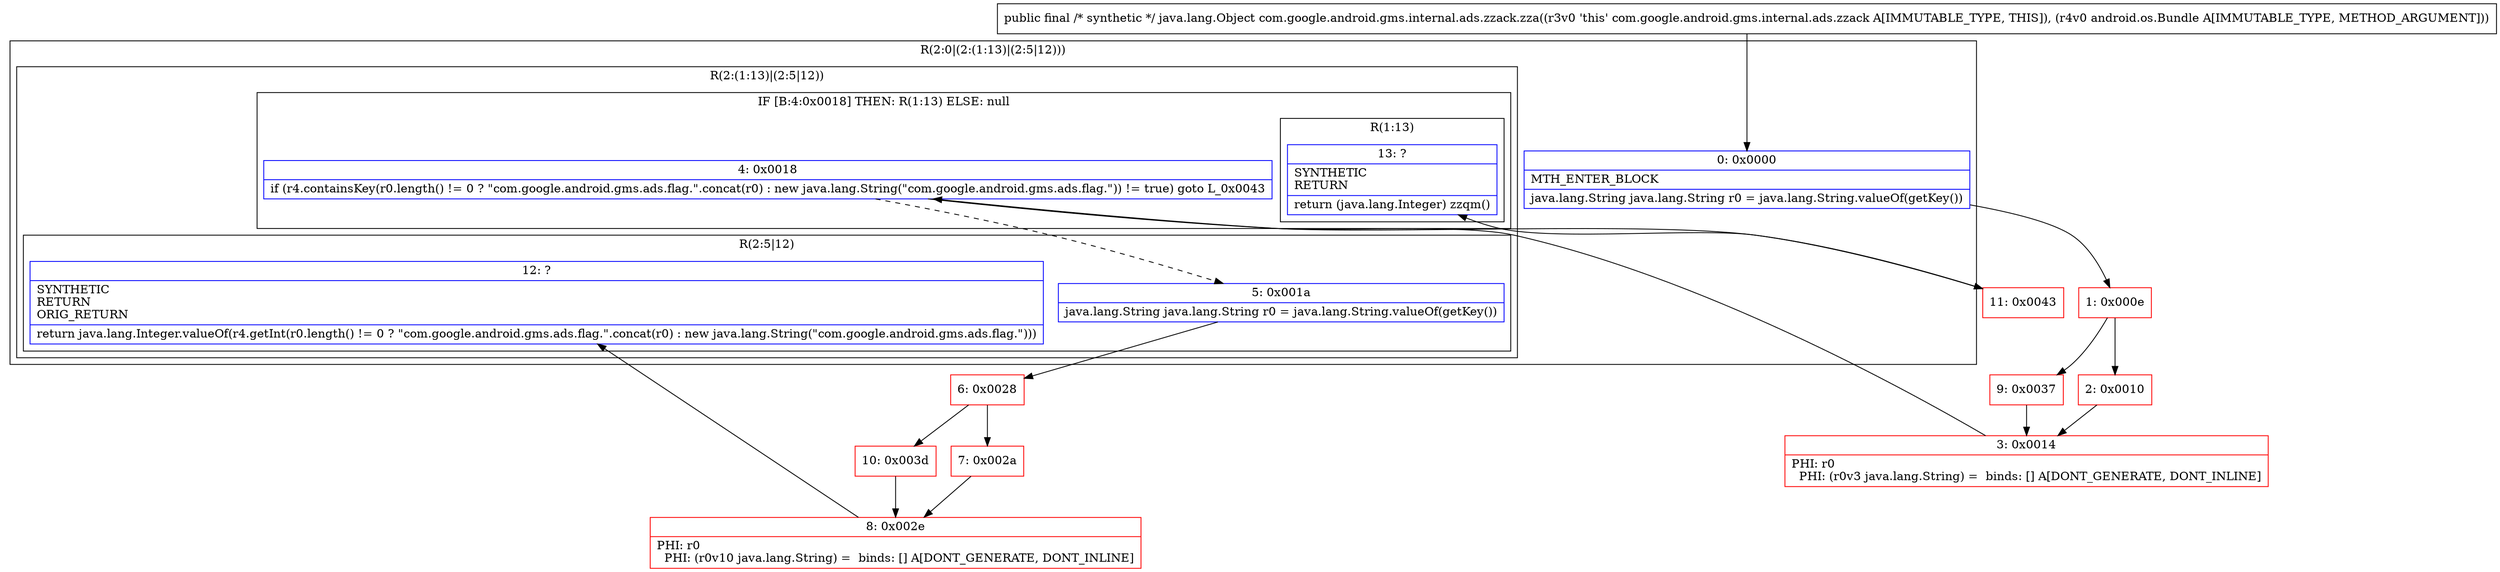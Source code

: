 digraph "CFG forcom.google.android.gms.internal.ads.zzack.zza(Landroid\/os\/Bundle;)Ljava\/lang\/Object;" {
subgraph cluster_Region_88031038 {
label = "R(2:0|(2:(1:13)|(2:5|12)))";
node [shape=record,color=blue];
Node_0 [shape=record,label="{0\:\ 0x0000|MTH_ENTER_BLOCK\l|java.lang.String java.lang.String r0 = java.lang.String.valueOf(getKey())\l}"];
subgraph cluster_Region_291453230 {
label = "R(2:(1:13)|(2:5|12))";
node [shape=record,color=blue];
subgraph cluster_IfRegion_1706062752 {
label = "IF [B:4:0x0018] THEN: R(1:13) ELSE: null";
node [shape=record,color=blue];
Node_4 [shape=record,label="{4\:\ 0x0018|if (r4.containsKey(r0.length() != 0 ? \"com.google.android.gms.ads.flag.\".concat(r0) : new java.lang.String(\"com.google.android.gms.ads.flag.\")) != true) goto L_0x0043\l}"];
subgraph cluster_Region_1537488976 {
label = "R(1:13)";
node [shape=record,color=blue];
Node_13 [shape=record,label="{13\:\ ?|SYNTHETIC\lRETURN\l|return (java.lang.Integer) zzqm()\l}"];
}
}
subgraph cluster_Region_1671470184 {
label = "R(2:5|12)";
node [shape=record,color=blue];
Node_5 [shape=record,label="{5\:\ 0x001a|java.lang.String java.lang.String r0 = java.lang.String.valueOf(getKey())\l}"];
Node_12 [shape=record,label="{12\:\ ?|SYNTHETIC\lRETURN\lORIG_RETURN\l|return java.lang.Integer.valueOf(r4.getInt(r0.length() != 0 ? \"com.google.android.gms.ads.flag.\".concat(r0) : new java.lang.String(\"com.google.android.gms.ads.flag.\")))\l}"];
}
}
}
Node_1 [shape=record,color=red,label="{1\:\ 0x000e}"];
Node_2 [shape=record,color=red,label="{2\:\ 0x0010}"];
Node_3 [shape=record,color=red,label="{3\:\ 0x0014|PHI: r0 \l  PHI: (r0v3 java.lang.String) =  binds: [] A[DONT_GENERATE, DONT_INLINE]\l}"];
Node_6 [shape=record,color=red,label="{6\:\ 0x0028}"];
Node_7 [shape=record,color=red,label="{7\:\ 0x002a}"];
Node_8 [shape=record,color=red,label="{8\:\ 0x002e|PHI: r0 \l  PHI: (r0v10 java.lang.String) =  binds: [] A[DONT_GENERATE, DONT_INLINE]\l}"];
Node_9 [shape=record,color=red,label="{9\:\ 0x0037}"];
Node_10 [shape=record,color=red,label="{10\:\ 0x003d}"];
Node_11 [shape=record,color=red,label="{11\:\ 0x0043}"];
MethodNode[shape=record,label="{public final \/* synthetic *\/ java.lang.Object com.google.android.gms.internal.ads.zzack.zza((r3v0 'this' com.google.android.gms.internal.ads.zzack A[IMMUTABLE_TYPE, THIS]), (r4v0 android.os.Bundle A[IMMUTABLE_TYPE, METHOD_ARGUMENT])) }"];
MethodNode -> Node_0;
Node_0 -> Node_1;
Node_4 -> Node_5[style=dashed];
Node_4 -> Node_11;
Node_5 -> Node_6;
Node_1 -> Node_2;
Node_1 -> Node_9;
Node_2 -> Node_3;
Node_3 -> Node_4;
Node_6 -> Node_7;
Node_6 -> Node_10;
Node_7 -> Node_8;
Node_8 -> Node_12;
Node_9 -> Node_3;
Node_10 -> Node_8;
Node_11 -> Node_13;
}

